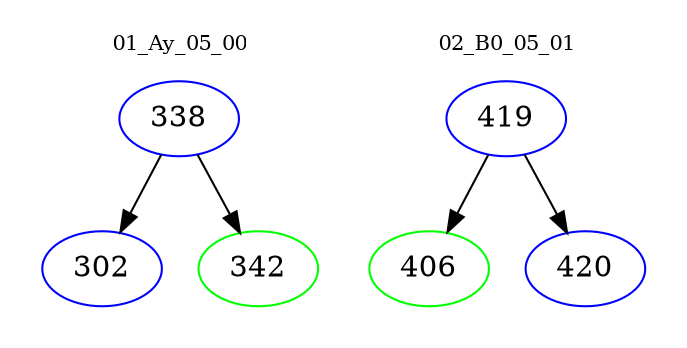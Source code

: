 digraph{
subgraph cluster_0 {
color = white
label = "01_Ay_05_00";
fontsize=10;
T0_338 [label="338", color="blue"]
T0_338 -> T0_302 [color="black"]
T0_302 [label="302", color="blue"]
T0_338 -> T0_342 [color="black"]
T0_342 [label="342", color="green"]
}
subgraph cluster_1 {
color = white
label = "02_B0_05_01";
fontsize=10;
T1_419 [label="419", color="blue"]
T1_419 -> T1_406 [color="black"]
T1_406 [label="406", color="green"]
T1_419 -> T1_420 [color="black"]
T1_420 [label="420", color="blue"]
}
}
